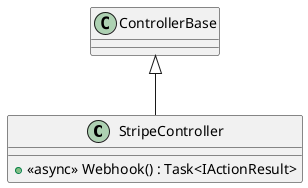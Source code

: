 @startuml
class StripeController {
    + <<async>> Webhook() : Task<IActionResult>
}
ControllerBase <|-- StripeController
@enduml
